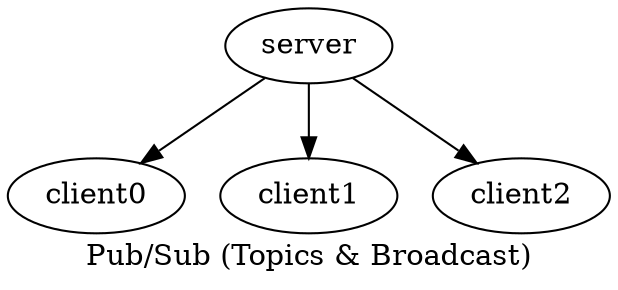 digraph pubsub {
    label = "Pub/Sub (Topics & Broadcast)";

    server -> client0;
    server -> client1;
    server -> client2;
}
